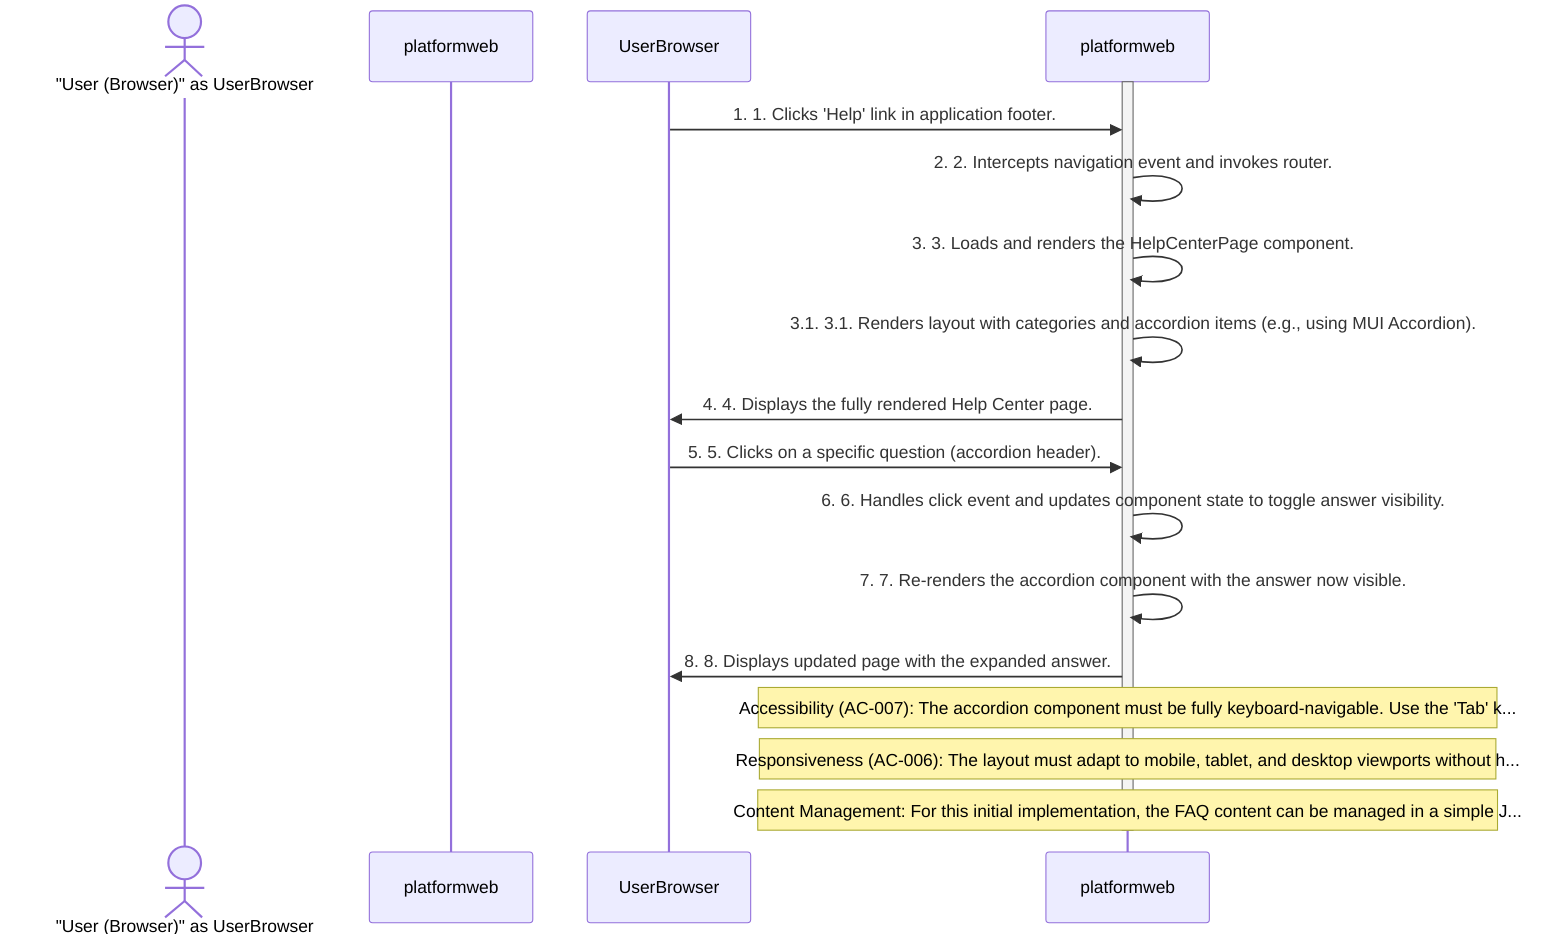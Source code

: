 sequenceDiagram
    actor "User (Browser)" as UserBrowser
    participant "platform-web" as platformweb

    activate platformweb
    UserBrowser->>platformweb: 1. 1. Clicks 'Help' link in application footer.
    platformweb->>platformweb: 2. 2. Intercepts navigation event and invokes router.
    platformweb->>platformweb: 3. 3. Loads and renders the HelpCenterPage component.
    platformweb->>platformweb: 3.1. 3.1. Renders layout with categories and accordion items (e.g., using MUI Accordion).
    platformweb->>UserBrowser: 4. 4. Displays the fully rendered Help Center page.
    UserBrowser->>platformweb: 5. 5. Clicks on a specific question (accordion header).
    platformweb->>platformweb: 6. 6. Handles click event and updates component state to toggle answer visibility.
    platformweb->>platformweb: 7. 7. Re-renders the accordion component with the answer now visible.
    platformweb->>UserBrowser: 8. 8. Displays updated page with the expanded answer.

    note over platformweb: Accessibility (AC-007): The accordion component must be fully keyboard-navigable. Use the 'Tab' k...
    note over platformweb: Responsiveness (AC-006): The layout must adapt to mobile, tablet, and desktop viewports without h...
    note over platformweb: Content Management: For this initial implementation, the FAQ content can be managed in a simple J...

    deactivate platformweb